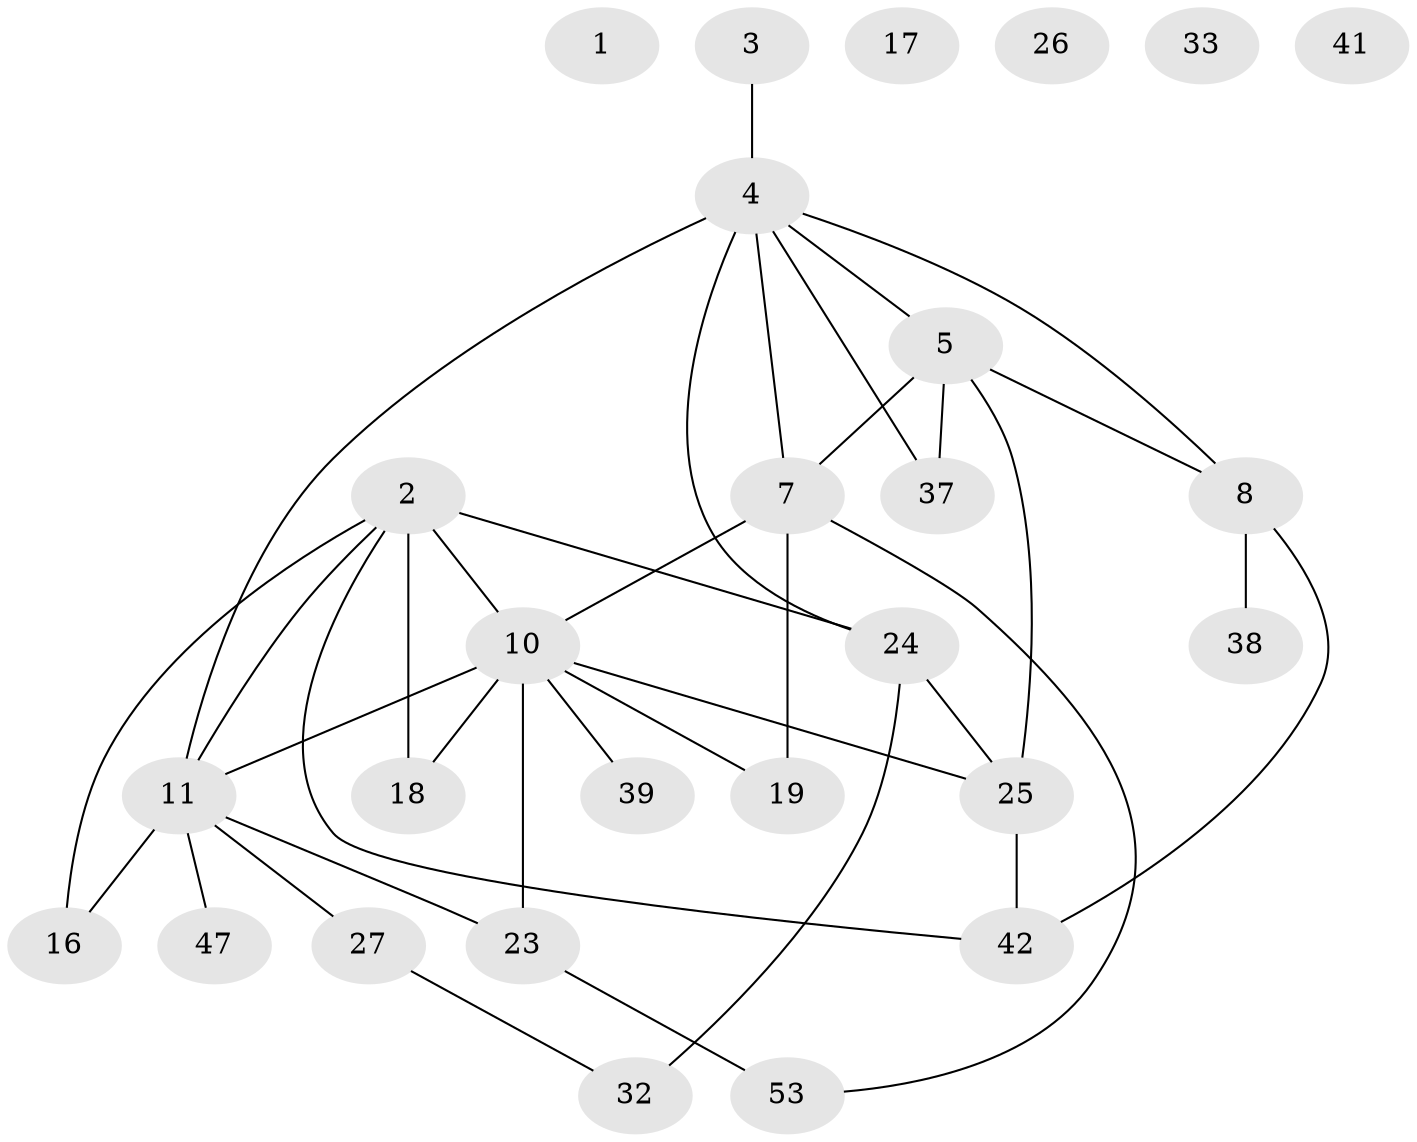 // original degree distribution, {0: 0.09433962264150944, 2: 0.33962264150943394, 1: 0.09433962264150944, 4: 0.18867924528301888, 3: 0.1509433962264151, 6: 0.03773584905660377, 5: 0.09433962264150944}
// Generated by graph-tools (version 1.1) at 2025/16/03/04/25 18:16:38]
// undirected, 27 vertices, 37 edges
graph export_dot {
graph [start="1"]
  node [color=gray90,style=filled];
  1;
  2 [super="+6+31"];
  3 [super="+9"];
  4 [super="+12+29+45"];
  5 [super="+20+22+35"];
  7 [super="+15+43"];
  8 [super="+14+50"];
  10 [super="+21+34"];
  11 [super="+13+51"];
  16 [super="+30"];
  17;
  18 [super="+52"];
  19;
  23 [super="+40"];
  24 [super="+36+49"];
  25 [super="+48"];
  26;
  27 [super="+28"];
  32;
  33;
  37;
  38;
  39 [super="+46"];
  41;
  42 [super="+44"];
  47;
  53;
  2 -- 18;
  2 -- 42;
  2 -- 24;
  2 -- 10 [weight=2];
  2 -- 11;
  2 -- 16;
  3 -- 4;
  4 -- 37;
  4 -- 5 [weight=2];
  4 -- 7;
  4 -- 8;
  4 -- 11 [weight=2];
  4 -- 24 [weight=2];
  5 -- 37;
  5 -- 25;
  5 -- 7 [weight=2];
  5 -- 8;
  7 -- 10;
  7 -- 19;
  7 -- 53;
  8 -- 38 [weight=2];
  8 -- 42;
  10 -- 25;
  10 -- 11 [weight=2];
  10 -- 18;
  10 -- 19;
  10 -- 39;
  10 -- 23;
  11 -- 16;
  11 -- 23;
  11 -- 27;
  11 -- 47;
  23 -- 53;
  24 -- 32;
  24 -- 25;
  25 -- 42;
  27 -- 32;
}
